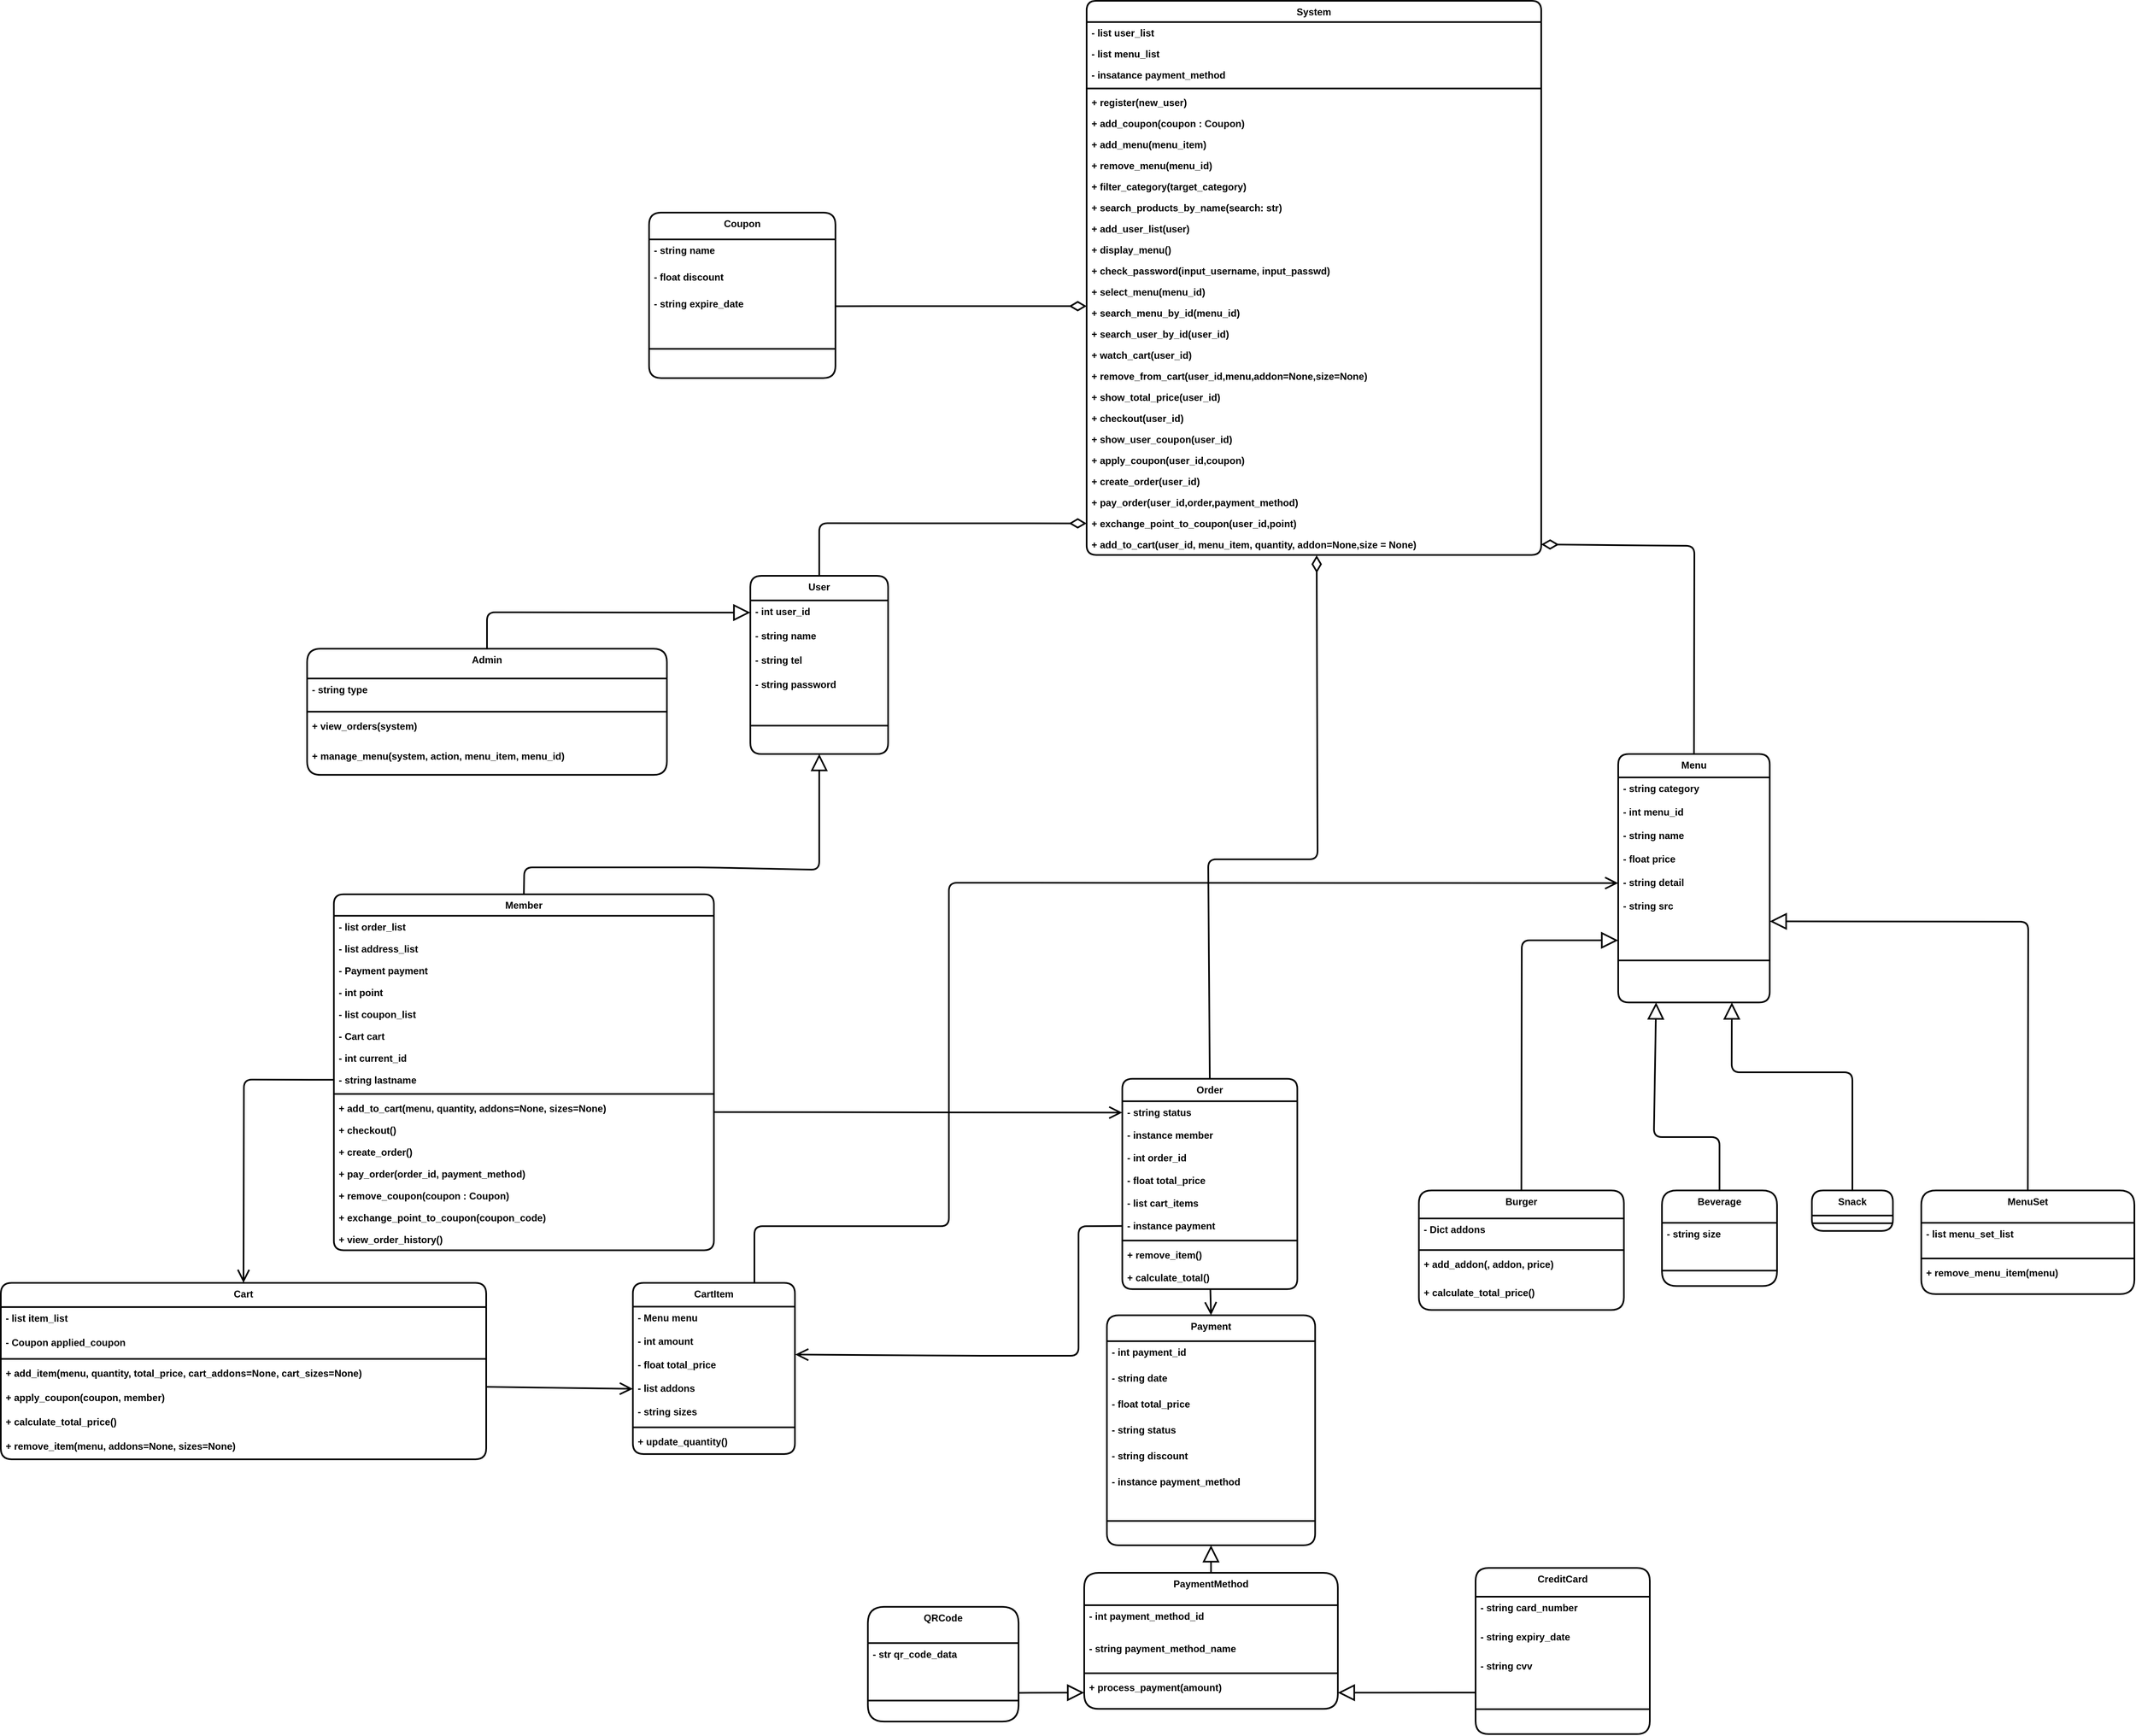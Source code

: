 <mxfile version="26.1.0">
  <diagram id="C5RBs43oDa-KdzZeNtuy" name="Page-1">
    <mxGraphModel dx="3500" dy="1857" grid="1" gridSize="10" guides="1" tooltips="1" connect="1" arrows="1" fold="1" page="1" pageScale="1" pageWidth="3300" pageHeight="2339" math="0" shadow="0" adaptiveColors="simple">
      <root>
        <mxCell id="WIyWlLk6GJQsqaUBKTNV-0" />
        <mxCell id="WIyWlLk6GJQsqaUBKTNV-1" parent="WIyWlLk6GJQsqaUBKTNV-0" />
        <mxCell id="Bbc_HPqRMFwFOX_S-oPe-0" value="User" style="swimlane;fontStyle=1;align=center;verticalAlign=top;childLayout=stackLayout;horizontal=1;startSize=30.4;horizontalStack=0;resizeParent=1;resizeParentMax=0;resizeLast=0;collapsible=0;marginBottom=0;rounded=1;strokeWidth=2;" vertex="1" parent="WIyWlLk6GJQsqaUBKTNV-1">
          <mxGeometry x="955" y="767" width="170" height="220" as="geometry" />
        </mxCell>
        <mxCell id="Bbc_HPqRMFwFOX_S-oPe-1" value="- int user_id" style="text;strokeColor=none;fillColor=none;align=left;verticalAlign=top;spacingLeft=4;spacingRight=4;overflow=hidden;rotatable=0;points=[[0,0.5],[1,0.5]];portConstraint=eastwest;rounded=1;strokeWidth=2;fontStyle=1" vertex="1" parent="Bbc_HPqRMFwFOX_S-oPe-0">
          <mxGeometry y="30.4" width="170" height="30" as="geometry" />
        </mxCell>
        <mxCell id="Bbc_HPqRMFwFOX_S-oPe-2" value="- string name" style="text;strokeColor=none;fillColor=none;align=left;verticalAlign=top;spacingLeft=4;spacingRight=4;overflow=hidden;rotatable=0;points=[[0,0.5],[1,0.5]];portConstraint=eastwest;rounded=1;strokeWidth=2;fontStyle=1" vertex="1" parent="Bbc_HPqRMFwFOX_S-oPe-0">
          <mxGeometry y="60.4" width="170" height="30" as="geometry" />
        </mxCell>
        <mxCell id="Bbc_HPqRMFwFOX_S-oPe-3" value="- string tel" style="text;strokeColor=none;fillColor=none;align=left;verticalAlign=top;spacingLeft=4;spacingRight=4;overflow=hidden;rotatable=0;points=[[0,0.5],[1,0.5]];portConstraint=eastwest;rounded=1;strokeWidth=2;fontStyle=1" vertex="1" parent="Bbc_HPqRMFwFOX_S-oPe-0">
          <mxGeometry y="90.4" width="170" height="30" as="geometry" />
        </mxCell>
        <mxCell id="Bbc_HPqRMFwFOX_S-oPe-4" value="- string password" style="text;strokeColor=none;fillColor=none;align=left;verticalAlign=top;spacingLeft=4;spacingRight=4;overflow=hidden;rotatable=0;points=[[0,0.5],[1,0.5]];portConstraint=eastwest;rounded=1;strokeWidth=2;fontStyle=1" vertex="1" parent="Bbc_HPqRMFwFOX_S-oPe-0">
          <mxGeometry y="120.4" width="170" height="29.6" as="geometry" />
        </mxCell>
        <mxCell id="Bbc_HPqRMFwFOX_S-oPe-5" style="line;strokeWidth=2;fillColor=none;align=left;verticalAlign=middle;spacingTop=-1;spacingLeft=3;spacingRight=3;rotatable=0;labelPosition=right;points=[];portConstraint=eastwest;strokeColor=inherit;rounded=1;fontStyle=1" vertex="1" parent="Bbc_HPqRMFwFOX_S-oPe-0">
          <mxGeometry y="150" width="170" height="70" as="geometry" />
        </mxCell>
        <mxCell id="Bbc_HPqRMFwFOX_S-oPe-11" value="Member" style="swimlane;fontStyle=1;align=center;verticalAlign=top;childLayout=stackLayout;horizontal=1;startSize=26.56;horizontalStack=0;resizeParent=1;resizeParentMax=0;resizeLast=0;collapsible=0;marginBottom=0;rounded=1;strokeWidth=2;" vertex="1" parent="WIyWlLk6GJQsqaUBKTNV-1">
          <mxGeometry x="441" y="1160.2" width="469" height="439.56" as="geometry" />
        </mxCell>
        <mxCell id="Bbc_HPqRMFwFOX_S-oPe-12" value="- list order_list" style="text;strokeColor=none;fillColor=none;align=left;verticalAlign=top;spacingLeft=4;spacingRight=4;overflow=hidden;rotatable=0;points=[[0,0.5],[1,0.5]];portConstraint=eastwest;rounded=1;strokeWidth=2;fontStyle=1" vertex="1" parent="Bbc_HPqRMFwFOX_S-oPe-11">
          <mxGeometry y="26.56" width="469" height="27" as="geometry" />
        </mxCell>
        <mxCell id="Bbc_HPqRMFwFOX_S-oPe-13" value="- list address_list" style="text;strokeColor=none;fillColor=none;align=left;verticalAlign=top;spacingLeft=4;spacingRight=4;overflow=hidden;rotatable=0;points=[[0,0.5],[1,0.5]];portConstraint=eastwest;rounded=1;strokeWidth=2;fontStyle=1" vertex="1" parent="Bbc_HPqRMFwFOX_S-oPe-11">
          <mxGeometry y="53.56" width="469" height="27" as="geometry" />
        </mxCell>
        <mxCell id="Bbc_HPqRMFwFOX_S-oPe-14" value="- Payment payment" style="text;strokeColor=none;fillColor=none;align=left;verticalAlign=top;spacingLeft=4;spacingRight=4;overflow=hidden;rotatable=0;points=[[0,0.5],[1,0.5]];portConstraint=eastwest;rounded=1;strokeWidth=2;fontStyle=1" vertex="1" parent="Bbc_HPqRMFwFOX_S-oPe-11">
          <mxGeometry y="80.56" width="469" height="27" as="geometry" />
        </mxCell>
        <mxCell id="Bbc_HPqRMFwFOX_S-oPe-15" value="- int point" style="text;strokeColor=none;fillColor=none;align=left;verticalAlign=top;spacingLeft=4;spacingRight=4;overflow=hidden;rotatable=0;points=[[0,0.5],[1,0.5]];portConstraint=eastwest;rounded=1;strokeWidth=2;fontStyle=1" vertex="1" parent="Bbc_HPqRMFwFOX_S-oPe-11">
          <mxGeometry y="107.56" width="469" height="27" as="geometry" />
        </mxCell>
        <mxCell id="Bbc_HPqRMFwFOX_S-oPe-16" value="- list coupon_list" style="text;strokeColor=none;fillColor=none;align=left;verticalAlign=top;spacingLeft=4;spacingRight=4;overflow=hidden;rotatable=0;points=[[0,0.5],[1,0.5]];portConstraint=eastwest;rounded=1;strokeWidth=2;fontStyle=1" vertex="1" parent="Bbc_HPqRMFwFOX_S-oPe-11">
          <mxGeometry y="134.56" width="469" height="27" as="geometry" />
        </mxCell>
        <mxCell id="Bbc_HPqRMFwFOX_S-oPe-17" value="- Cart cart" style="text;strokeColor=none;fillColor=none;align=left;verticalAlign=top;spacingLeft=4;spacingRight=4;overflow=hidden;rotatable=0;points=[[0,0.5],[1,0.5]];portConstraint=eastwest;rounded=1;strokeWidth=2;fontStyle=1" vertex="1" parent="Bbc_HPqRMFwFOX_S-oPe-11">
          <mxGeometry y="161.56" width="469" height="27" as="geometry" />
        </mxCell>
        <mxCell id="Bbc_HPqRMFwFOX_S-oPe-18" value="- int current_id" style="text;strokeColor=none;fillColor=none;align=left;verticalAlign=top;spacingLeft=4;spacingRight=4;overflow=hidden;rotatable=0;points=[[0,0.5],[1,0.5]];portConstraint=eastwest;rounded=1;strokeWidth=2;fontStyle=1" vertex="1" parent="Bbc_HPqRMFwFOX_S-oPe-11">
          <mxGeometry y="188.56" width="469" height="27" as="geometry" />
        </mxCell>
        <mxCell id="Bbc_HPqRMFwFOX_S-oPe-19" value="- string lastname" style="text;strokeColor=none;fillColor=none;align=left;verticalAlign=top;spacingLeft=4;spacingRight=4;overflow=hidden;rotatable=0;points=[[0,0.5],[1,0.5]];portConstraint=eastwest;rounded=1;strokeWidth=2;fontStyle=1" vertex="1" parent="Bbc_HPqRMFwFOX_S-oPe-11">
          <mxGeometry y="215.56" width="469" height="27" as="geometry" />
        </mxCell>
        <mxCell id="Bbc_HPqRMFwFOX_S-oPe-20" style="line;strokeWidth=2;fillColor=none;align=left;verticalAlign=middle;spacingTop=-1;spacingLeft=3;spacingRight=3;rotatable=0;labelPosition=right;points=[];portConstraint=eastwest;strokeColor=inherit;rounded=1;fontStyle=1" vertex="1" parent="Bbc_HPqRMFwFOX_S-oPe-11">
          <mxGeometry y="242.56" width="469" height="8" as="geometry" />
        </mxCell>
        <mxCell id="Bbc_HPqRMFwFOX_S-oPe-25" value="+ add_to_cart(menu, quantity, addons=None, sizes=None)" style="text;strokeColor=none;fillColor=none;align=left;verticalAlign=top;spacingLeft=4;spacingRight=4;overflow=hidden;rotatable=0;points=[[0,0.5],[1,0.5]];portConstraint=eastwest;rounded=1;strokeWidth=2;fontStyle=1" vertex="1" parent="Bbc_HPqRMFwFOX_S-oPe-11">
          <mxGeometry y="250.56" width="469" height="27" as="geometry" />
        </mxCell>
        <mxCell id="Bbc_HPqRMFwFOX_S-oPe-27" value="+ checkout()" style="text;strokeColor=none;fillColor=none;align=left;verticalAlign=top;spacingLeft=4;spacingRight=4;overflow=hidden;rotatable=0;points=[[0,0.5],[1,0.5]];portConstraint=eastwest;rounded=1;strokeWidth=2;fontStyle=1" vertex="1" parent="Bbc_HPqRMFwFOX_S-oPe-11">
          <mxGeometry y="277.56" width="469" height="27" as="geometry" />
        </mxCell>
        <mxCell id="Bbc_HPqRMFwFOX_S-oPe-28" value="+ create_order()" style="text;strokeColor=none;fillColor=none;align=left;verticalAlign=top;spacingLeft=4;spacingRight=4;overflow=hidden;rotatable=0;points=[[0,0.5],[1,0.5]];portConstraint=eastwest;rounded=1;strokeWidth=2;fontStyle=1" vertex="1" parent="Bbc_HPqRMFwFOX_S-oPe-11">
          <mxGeometry y="304.56" width="469" height="27" as="geometry" />
        </mxCell>
        <mxCell id="Bbc_HPqRMFwFOX_S-oPe-29" value="+ pay_order(order_id, payment_method)" style="text;strokeColor=none;fillColor=none;align=left;verticalAlign=top;spacingLeft=4;spacingRight=4;overflow=hidden;rotatable=0;points=[[0,0.5],[1,0.5]];portConstraint=eastwest;rounded=1;strokeWidth=2;fontStyle=1" vertex="1" parent="Bbc_HPqRMFwFOX_S-oPe-11">
          <mxGeometry y="331.56" width="469" height="27" as="geometry" />
        </mxCell>
        <mxCell id="Bbc_HPqRMFwFOX_S-oPe-32" value="+ remove_coupon(coupon : Coupon)" style="text;strokeColor=none;fillColor=none;align=left;verticalAlign=top;spacingLeft=4;spacingRight=4;overflow=hidden;rotatable=0;points=[[0,0.5],[1,0.5]];portConstraint=eastwest;rounded=1;strokeWidth=2;fontStyle=1" vertex="1" parent="Bbc_HPqRMFwFOX_S-oPe-11">
          <mxGeometry y="358.56" width="469" height="27" as="geometry" />
        </mxCell>
        <mxCell id="Bbc_HPqRMFwFOX_S-oPe-33" value="+ exchange_point_to_coupon(coupon_code)" style="text;strokeColor=none;fillColor=none;align=left;verticalAlign=top;spacingLeft=4;spacingRight=4;overflow=hidden;rotatable=0;points=[[0,0.5],[1,0.5]];portConstraint=eastwest;rounded=1;strokeWidth=2;fontStyle=1" vertex="1" parent="Bbc_HPqRMFwFOX_S-oPe-11">
          <mxGeometry y="385.56" width="469" height="27" as="geometry" />
        </mxCell>
        <mxCell id="Bbc_HPqRMFwFOX_S-oPe-36" value="+ view_order_history()" style="text;strokeColor=none;fillColor=none;align=left;verticalAlign=top;spacingLeft=4;spacingRight=4;overflow=hidden;rotatable=0;points=[[0,0.5],[1,0.5]];portConstraint=eastwest;rounded=1;strokeWidth=2;fontStyle=1" vertex="1" parent="Bbc_HPqRMFwFOX_S-oPe-11">
          <mxGeometry y="412.56" width="469" height="27" as="geometry" />
        </mxCell>
        <mxCell id="Bbc_HPqRMFwFOX_S-oPe-37" value="Admin" style="swimlane;fontStyle=1;align=center;verticalAlign=top;childLayout=stackLayout;horizontal=1;startSize=36.8;horizontalStack=0;resizeParent=1;resizeParentMax=0;resizeLast=0;collapsible=0;marginBottom=0;rounded=1;strokeWidth=2;" vertex="1" parent="WIyWlLk6GJQsqaUBKTNV-1">
          <mxGeometry x="408" y="857" width="444" height="155.8" as="geometry" />
        </mxCell>
        <mxCell id="Bbc_HPqRMFwFOX_S-oPe-38" value="- string type" style="text;strokeColor=none;fillColor=none;align=left;verticalAlign=top;spacingLeft=4;spacingRight=4;overflow=hidden;rotatable=0;points=[[0,0.5],[1,0.5]];portConstraint=eastwest;rounded=1;strokeWidth=2;fontStyle=1" vertex="1" parent="Bbc_HPqRMFwFOX_S-oPe-37">
          <mxGeometry y="36.8" width="444" height="37" as="geometry" />
        </mxCell>
        <mxCell id="Bbc_HPqRMFwFOX_S-oPe-39" style="line;strokeWidth=2;fillColor=none;align=left;verticalAlign=middle;spacingTop=-1;spacingLeft=3;spacingRight=3;rotatable=0;labelPosition=right;points=[];portConstraint=eastwest;strokeColor=inherit;rounded=1;fontStyle=1" vertex="1" parent="Bbc_HPqRMFwFOX_S-oPe-37">
          <mxGeometry y="73.8" width="444" height="8" as="geometry" />
        </mxCell>
        <mxCell id="Bbc_HPqRMFwFOX_S-oPe-41" value="+ view_orders(system)" style="text;strokeColor=none;fillColor=none;align=left;verticalAlign=top;spacingLeft=4;spacingRight=4;overflow=hidden;rotatable=0;points=[[0,0.5],[1,0.5]];portConstraint=eastwest;rounded=1;strokeWidth=2;fontStyle=1" vertex="1" parent="Bbc_HPqRMFwFOX_S-oPe-37">
          <mxGeometry y="81.8" width="444" height="37" as="geometry" />
        </mxCell>
        <mxCell id="Bbc_HPqRMFwFOX_S-oPe-42" value="+ manage_menu(system, action, menu_item, menu_id)" style="text;strokeColor=none;fillColor=none;align=left;verticalAlign=top;spacingLeft=4;spacingRight=4;overflow=hidden;rotatable=0;points=[[0,0.5],[1,0.5]];portConstraint=eastwest;rounded=1;strokeWidth=2;fontStyle=1" vertex="1" parent="Bbc_HPqRMFwFOX_S-oPe-37">
          <mxGeometry y="118.8" width="444" height="37" as="geometry" />
        </mxCell>
        <mxCell id="Bbc_HPqRMFwFOX_S-oPe-43" value="Menu" style="swimlane;fontStyle=1;align=center;verticalAlign=top;childLayout=stackLayout;horizontal=1;startSize=28.923;horizontalStack=0;resizeParent=1;resizeParentMax=0;resizeLast=0;collapsible=0;marginBottom=0;rounded=1;strokeWidth=2;" vertex="1" parent="WIyWlLk6GJQsqaUBKTNV-1">
          <mxGeometry x="2026" y="987" width="187" height="306.763" as="geometry" />
        </mxCell>
        <mxCell id="Bbc_HPqRMFwFOX_S-oPe-44" value="- string category" style="text;strokeColor=none;fillColor=none;align=left;verticalAlign=top;spacingLeft=4;spacingRight=4;overflow=hidden;rotatable=0;points=[[0,0.5],[1,0.5]];portConstraint=eastwest;rounded=1;strokeWidth=2;fontStyle=1" vertex="1" parent="Bbc_HPqRMFwFOX_S-oPe-43">
          <mxGeometry y="28.923" width="187" height="29" as="geometry" />
        </mxCell>
        <mxCell id="Bbc_HPqRMFwFOX_S-oPe-45" value="- int menu_id" style="text;strokeColor=none;fillColor=none;align=left;verticalAlign=top;spacingLeft=4;spacingRight=4;overflow=hidden;rotatable=0;points=[[0,0.5],[1,0.5]];portConstraint=eastwest;rounded=1;strokeWidth=2;fontStyle=1" vertex="1" parent="Bbc_HPqRMFwFOX_S-oPe-43">
          <mxGeometry y="57.923" width="187" height="29" as="geometry" />
        </mxCell>
        <mxCell id="Bbc_HPqRMFwFOX_S-oPe-46" value="- string name" style="text;strokeColor=none;fillColor=none;align=left;verticalAlign=top;spacingLeft=4;spacingRight=4;overflow=hidden;rotatable=0;points=[[0,0.5],[1,0.5]];portConstraint=eastwest;rounded=1;strokeWidth=2;fontStyle=1" vertex="1" parent="Bbc_HPqRMFwFOX_S-oPe-43">
          <mxGeometry y="86.923" width="187" height="29" as="geometry" />
        </mxCell>
        <mxCell id="Bbc_HPqRMFwFOX_S-oPe-47" value="- float price" style="text;strokeColor=none;fillColor=none;align=left;verticalAlign=top;spacingLeft=4;spacingRight=4;overflow=hidden;rotatable=0;points=[[0,0.5],[1,0.5]];portConstraint=eastwest;rounded=1;strokeWidth=2;fontStyle=1" vertex="1" parent="Bbc_HPqRMFwFOX_S-oPe-43">
          <mxGeometry y="115.923" width="187" height="29" as="geometry" />
        </mxCell>
        <mxCell id="Bbc_HPqRMFwFOX_S-oPe-48" value="- string detail" style="text;strokeColor=none;fillColor=none;align=left;verticalAlign=top;spacingLeft=4;spacingRight=4;overflow=hidden;rotatable=0;points=[[0,0.5],[1,0.5]];portConstraint=eastwest;rounded=1;strokeWidth=2;fontStyle=1" vertex="1" parent="Bbc_HPqRMFwFOX_S-oPe-43">
          <mxGeometry y="144.923" width="187" height="29" as="geometry" />
        </mxCell>
        <mxCell id="Bbc_HPqRMFwFOX_S-oPe-49" value="- string src" style="text;strokeColor=none;fillColor=none;align=left;verticalAlign=top;spacingLeft=4;spacingRight=4;overflow=hidden;rotatable=0;points=[[0,0.5],[1,0.5]];portConstraint=eastwest;rounded=1;strokeWidth=2;fontStyle=1" vertex="1" parent="Bbc_HPqRMFwFOX_S-oPe-43">
          <mxGeometry y="173.923" width="187" height="29" as="geometry" />
        </mxCell>
        <mxCell id="Bbc_HPqRMFwFOX_S-oPe-50" style="line;strokeWidth=2;fillColor=none;align=left;verticalAlign=middle;spacingTop=-1;spacingLeft=3;spacingRight=3;rotatable=0;labelPosition=right;points=[];portConstraint=eastwest;strokeColor=inherit;rounded=1;fontStyle=1" vertex="1" parent="Bbc_HPqRMFwFOX_S-oPe-43">
          <mxGeometry y="202.923" width="187" height="103.84" as="geometry" />
        </mxCell>
        <mxCell id="Bbc_HPqRMFwFOX_S-oPe-57" value="Burger" style="swimlane;fontStyle=1;align=center;verticalAlign=top;childLayout=stackLayout;horizontal=1;startSize=34.667;horizontalStack=0;resizeParent=1;resizeParentMax=0;resizeLast=0;collapsible=0;marginBottom=0;rounded=1;strokeWidth=2;" vertex="1" parent="WIyWlLk6GJQsqaUBKTNV-1">
          <mxGeometry x="1780" y="1525.85" width="253" height="147.667" as="geometry" />
        </mxCell>
        <mxCell id="Bbc_HPqRMFwFOX_S-oPe-58" value="- Dict addons" style="text;strokeColor=none;fillColor=none;align=left;verticalAlign=top;spacingLeft=4;spacingRight=4;overflow=hidden;rotatable=0;points=[[0,0.5],[1,0.5]];portConstraint=eastwest;rounded=1;strokeWidth=2;fontStyle=1" vertex="1" parent="Bbc_HPqRMFwFOX_S-oPe-57">
          <mxGeometry y="34.667" width="253" height="35" as="geometry" />
        </mxCell>
        <mxCell id="Bbc_HPqRMFwFOX_S-oPe-59" style="line;strokeWidth=2;fillColor=none;align=left;verticalAlign=middle;spacingTop=-1;spacingLeft=3;spacingRight=3;rotatable=0;labelPosition=right;points=[];portConstraint=eastwest;strokeColor=inherit;rounded=1;fontStyle=1" vertex="1" parent="Bbc_HPqRMFwFOX_S-oPe-57">
          <mxGeometry y="69.667" width="253" height="8" as="geometry" />
        </mxCell>
        <mxCell id="Bbc_HPqRMFwFOX_S-oPe-60" value="+ add_addon(, addon, price)" style="text;strokeColor=none;fillColor=none;align=left;verticalAlign=top;spacingLeft=4;spacingRight=4;overflow=hidden;rotatable=0;points=[[0,0.5],[1,0.5]];portConstraint=eastwest;rounded=1;strokeWidth=2;fontStyle=1" vertex="1" parent="Bbc_HPqRMFwFOX_S-oPe-57">
          <mxGeometry y="77.667" width="253" height="35" as="geometry" />
        </mxCell>
        <mxCell id="Bbc_HPqRMFwFOX_S-oPe-62" value="+ calculate_total_price()" style="text;strokeColor=none;fillColor=none;align=left;verticalAlign=top;spacingLeft=4;spacingRight=4;overflow=hidden;rotatable=0;points=[[0,0.5],[1,0.5]];portConstraint=eastwest;rounded=1;strokeWidth=2;fontStyle=1" vertex="1" parent="Bbc_HPqRMFwFOX_S-oPe-57">
          <mxGeometry y="112.667" width="253" height="35" as="geometry" />
        </mxCell>
        <mxCell id="Bbc_HPqRMFwFOX_S-oPe-64" value="Beverage" style="swimlane;fontStyle=1;align=center;verticalAlign=top;childLayout=stackLayout;horizontal=1;startSize=40;horizontalStack=0;resizeParent=1;resizeParentMax=0;resizeLast=0;collapsible=0;marginBottom=0;rounded=1;strokeWidth=2;" vertex="1" parent="WIyWlLk6GJQsqaUBKTNV-1">
          <mxGeometry x="2080" y="1525.85" width="142" height="118" as="geometry" />
        </mxCell>
        <mxCell id="Bbc_HPqRMFwFOX_S-oPe-65" value="- string size" style="text;strokeColor=none;fillColor=none;align=left;verticalAlign=top;spacingLeft=4;spacingRight=4;overflow=hidden;rotatable=0;points=[[0,0.5],[1,0.5]];portConstraint=eastwest;rounded=1;strokeWidth=2;fontStyle=1" vertex="1" parent="Bbc_HPqRMFwFOX_S-oPe-64">
          <mxGeometry y="40" width="142" height="40" as="geometry" />
        </mxCell>
        <mxCell id="Bbc_HPqRMFwFOX_S-oPe-66" style="line;strokeWidth=2;fillColor=none;align=left;verticalAlign=middle;spacingTop=-1;spacingLeft=3;spacingRight=3;rotatable=0;labelPosition=right;points=[];portConstraint=eastwest;strokeColor=inherit;rounded=1;fontStyle=1" vertex="1" parent="Bbc_HPqRMFwFOX_S-oPe-64">
          <mxGeometry y="80" width="142" height="38" as="geometry" />
        </mxCell>
        <mxCell id="Bbc_HPqRMFwFOX_S-oPe-69" value="Snack" style="swimlane;fontStyle=1;align=center;verticalAlign=top;childLayout=stackLayout;horizontal=1;startSize=31;horizontalStack=0;resizeParent=1;resizeParentMax=0;resizeLast=0;collapsible=0;marginBottom=0;rounded=1;strokeWidth=2;" vertex="1" parent="WIyWlLk6GJQsqaUBKTNV-1">
          <mxGeometry x="2265" y="1525.85" width="100" height="50" as="geometry" />
        </mxCell>
        <mxCell id="Bbc_HPqRMFwFOX_S-oPe-70" style="line;strokeWidth=2;fillColor=none;align=left;verticalAlign=middle;spacingTop=-1;spacingLeft=3;spacingRight=3;rotatable=0;labelPosition=right;points=[];portConstraint=eastwest;strokeColor=inherit;rounded=1;fontStyle=1" vertex="1" parent="Bbc_HPqRMFwFOX_S-oPe-69">
          <mxGeometry y="31" width="100" height="19" as="geometry" />
        </mxCell>
        <mxCell id="Bbc_HPqRMFwFOX_S-oPe-71" value="MenuSet" style="swimlane;fontStyle=1;align=center;verticalAlign=top;childLayout=stackLayout;horizontal=1;startSize=40;horizontalStack=0;resizeParent=1;resizeParentMax=0;resizeLast=0;collapsible=0;marginBottom=0;rounded=1;strokeWidth=2;" vertex="1" parent="WIyWlLk6GJQsqaUBKTNV-1">
          <mxGeometry x="2400" y="1525.85" width="263" height="128" as="geometry" />
        </mxCell>
        <mxCell id="Bbc_HPqRMFwFOX_S-oPe-72" value="- list menu_set_list" style="text;strokeColor=none;fillColor=none;align=left;verticalAlign=top;spacingLeft=4;spacingRight=4;overflow=hidden;rotatable=0;points=[[0,0.5],[1,0.5]];portConstraint=eastwest;rounded=1;strokeWidth=2;fontStyle=1" vertex="1" parent="Bbc_HPqRMFwFOX_S-oPe-71">
          <mxGeometry y="40" width="263" height="40" as="geometry" />
        </mxCell>
        <mxCell id="Bbc_HPqRMFwFOX_S-oPe-73" style="line;strokeWidth=2;fillColor=none;align=left;verticalAlign=middle;spacingTop=-1;spacingLeft=3;spacingRight=3;rotatable=0;labelPosition=right;points=[];portConstraint=eastwest;strokeColor=inherit;rounded=1;fontStyle=1" vertex="1" parent="Bbc_HPqRMFwFOX_S-oPe-71">
          <mxGeometry y="80" width="263" height="8" as="geometry" />
        </mxCell>
        <mxCell id="Bbc_HPqRMFwFOX_S-oPe-75" value="+ remove_menu_item(menu)" style="text;strokeColor=none;fillColor=none;align=left;verticalAlign=top;spacingLeft=4;spacingRight=4;overflow=hidden;rotatable=0;points=[[0,0.5],[1,0.5]];portConstraint=eastwest;rounded=1;strokeWidth=2;fontStyle=1" vertex="1" parent="Bbc_HPqRMFwFOX_S-oPe-71">
          <mxGeometry y="88" width="263" height="40" as="geometry" />
        </mxCell>
        <mxCell id="Bbc_HPqRMFwFOX_S-oPe-76" value="Order" style="swimlane;fontStyle=1;align=center;verticalAlign=top;childLayout=stackLayout;horizontal=1;startSize=27.765;horizontalStack=0;resizeParent=1;resizeParentMax=0;resizeLast=0;collapsible=0;marginBottom=0;rounded=1;strokeWidth=2;" vertex="1" parent="WIyWlLk6GJQsqaUBKTNV-1">
          <mxGeometry x="1414" y="1388" width="216" height="259.765" as="geometry" />
        </mxCell>
        <mxCell id="Bbc_HPqRMFwFOX_S-oPe-78" value="- string status" style="text;strokeColor=none;fillColor=none;align=left;verticalAlign=top;spacingLeft=4;spacingRight=4;overflow=hidden;rotatable=0;points=[[0,0.5],[1,0.5]];portConstraint=eastwest;rounded=1;strokeWidth=2;fontStyle=1" vertex="1" parent="Bbc_HPqRMFwFOX_S-oPe-76">
          <mxGeometry y="27.765" width="216" height="28" as="geometry" />
        </mxCell>
        <mxCell id="Bbc_HPqRMFwFOX_S-oPe-79" value="- instance member" style="text;strokeColor=none;fillColor=none;align=left;verticalAlign=top;spacingLeft=4;spacingRight=4;overflow=hidden;rotatable=0;points=[[0,0.5],[1,0.5]];portConstraint=eastwest;rounded=1;strokeWidth=2;fontStyle=1" vertex="1" parent="Bbc_HPqRMFwFOX_S-oPe-76">
          <mxGeometry y="55.765" width="216" height="28" as="geometry" />
        </mxCell>
        <mxCell id="Bbc_HPqRMFwFOX_S-oPe-77" value="- int order_id" style="text;strokeColor=none;fillColor=none;align=left;verticalAlign=top;spacingLeft=4;spacingRight=4;overflow=hidden;rotatable=0;points=[[0,0.5],[1,0.5]];portConstraint=eastwest;rounded=1;strokeWidth=2;fontStyle=1" vertex="1" parent="Bbc_HPqRMFwFOX_S-oPe-76">
          <mxGeometry y="83.765" width="216" height="28" as="geometry" />
        </mxCell>
        <mxCell id="Bbc_HPqRMFwFOX_S-oPe-80" value="- float total_price" style="text;strokeColor=none;fillColor=none;align=left;verticalAlign=top;spacingLeft=4;spacingRight=4;overflow=hidden;rotatable=0;points=[[0,0.5],[1,0.5]];portConstraint=eastwest;rounded=1;strokeWidth=2;fontStyle=1" vertex="1" parent="Bbc_HPqRMFwFOX_S-oPe-76">
          <mxGeometry y="111.765" width="216" height="28" as="geometry" />
        </mxCell>
        <mxCell id="Bbc_HPqRMFwFOX_S-oPe-81" value="- list cart_items" style="text;strokeColor=none;fillColor=none;align=left;verticalAlign=top;spacingLeft=4;spacingRight=4;overflow=hidden;rotatable=0;points=[[0,0.5],[1,0.5]];portConstraint=eastwest;rounded=1;strokeWidth=2;fontStyle=1" vertex="1" parent="Bbc_HPqRMFwFOX_S-oPe-76">
          <mxGeometry y="139.765" width="216" height="28" as="geometry" />
        </mxCell>
        <mxCell id="Bbc_HPqRMFwFOX_S-oPe-82" value="- instance payment" style="text;strokeColor=none;fillColor=none;align=left;verticalAlign=top;spacingLeft=4;spacingRight=4;overflow=hidden;rotatable=0;points=[[0,0.5],[1,0.5]];portConstraint=eastwest;rounded=1;strokeWidth=2;fontStyle=1" vertex="1" parent="Bbc_HPqRMFwFOX_S-oPe-76">
          <mxGeometry y="167.765" width="216" height="28" as="geometry" />
        </mxCell>
        <mxCell id="Bbc_HPqRMFwFOX_S-oPe-83" style="line;strokeWidth=2;fillColor=none;align=left;verticalAlign=middle;spacingTop=-1;spacingLeft=3;spacingRight=3;rotatable=0;labelPosition=right;points=[];portConstraint=eastwest;strokeColor=inherit;rounded=1;fontStyle=1" vertex="1" parent="Bbc_HPqRMFwFOX_S-oPe-76">
          <mxGeometry y="195.765" width="216" height="8" as="geometry" />
        </mxCell>
        <mxCell id="Bbc_HPqRMFwFOX_S-oPe-92" value="+ remove_item()" style="text;strokeColor=none;fillColor=none;align=left;verticalAlign=top;spacingLeft=4;spacingRight=4;overflow=hidden;rotatable=0;points=[[0,0.5],[1,0.5]];portConstraint=eastwest;rounded=1;strokeWidth=2;fontStyle=1" vertex="1" parent="Bbc_HPqRMFwFOX_S-oPe-76">
          <mxGeometry y="203.765" width="216" height="28" as="geometry" />
        </mxCell>
        <mxCell id="Bbc_HPqRMFwFOX_S-oPe-93" value="+ calculate_total()" style="text;strokeColor=none;fillColor=none;align=left;verticalAlign=top;spacingLeft=4;spacingRight=4;overflow=hidden;rotatable=0;points=[[0,0.5],[1,0.5]];portConstraint=eastwest;rounded=1;strokeWidth=2;fontStyle=1" vertex="1" parent="Bbc_HPqRMFwFOX_S-oPe-76">
          <mxGeometry y="231.765" width="216" height="28" as="geometry" />
        </mxCell>
        <mxCell id="Bbc_HPqRMFwFOX_S-oPe-94" value="Cart" style="swimlane;fontStyle=1;align=center;verticalAlign=top;childLayout=stackLayout;horizontal=1;startSize=29.818;horizontalStack=0;resizeParent=1;resizeParentMax=0;resizeLast=0;collapsible=0;marginBottom=0;rounded=1;strokeWidth=2;" vertex="1" parent="WIyWlLk6GJQsqaUBKTNV-1">
          <mxGeometry x="30" y="1640" width="599" height="217.818" as="geometry" />
        </mxCell>
        <mxCell id="Bbc_HPqRMFwFOX_S-oPe-95" value="- list item_list" style="text;strokeColor=none;fillColor=none;align=left;verticalAlign=top;spacingLeft=4;spacingRight=4;overflow=hidden;rotatable=0;points=[[0,0.5],[1,0.5]];portConstraint=eastwest;rounded=1;strokeWidth=2;fontStyle=1" vertex="1" parent="Bbc_HPqRMFwFOX_S-oPe-94">
          <mxGeometry y="29.818" width="599" height="30" as="geometry" />
        </mxCell>
        <mxCell id="Bbc_HPqRMFwFOX_S-oPe-96" value="- Coupon applied_coupon" style="text;strokeColor=none;fillColor=none;align=left;verticalAlign=top;spacingLeft=4;spacingRight=4;overflow=hidden;rotatable=0;points=[[0,0.5],[1,0.5]];portConstraint=eastwest;rounded=1;strokeWidth=2;fontStyle=1" vertex="1" parent="Bbc_HPqRMFwFOX_S-oPe-94">
          <mxGeometry y="59.818" width="599" height="30" as="geometry" />
        </mxCell>
        <mxCell id="Bbc_HPqRMFwFOX_S-oPe-97" style="line;strokeWidth=2;fillColor=none;align=left;verticalAlign=middle;spacingTop=-1;spacingLeft=3;spacingRight=3;rotatable=0;labelPosition=right;points=[];portConstraint=eastwest;strokeColor=inherit;rounded=1;fontStyle=1" vertex="1" parent="Bbc_HPqRMFwFOX_S-oPe-94">
          <mxGeometry y="89.818" width="599" height="8" as="geometry" />
        </mxCell>
        <mxCell id="Bbc_HPqRMFwFOX_S-oPe-98" value="+ add_item(menu, quantity, total_price, cart_addons=None, cart_sizes=None)" style="text;strokeColor=none;fillColor=none;align=left;verticalAlign=top;spacingLeft=4;spacingRight=4;overflow=hidden;rotatable=0;points=[[0,0.5],[1,0.5]];portConstraint=eastwest;rounded=1;strokeWidth=2;fontStyle=1" vertex="1" parent="Bbc_HPqRMFwFOX_S-oPe-94">
          <mxGeometry y="97.818" width="599" height="30" as="geometry" />
        </mxCell>
        <mxCell id="Bbc_HPqRMFwFOX_S-oPe-99" value="+ apply_coupon(coupon, member)" style="text;strokeColor=none;fillColor=none;align=left;verticalAlign=top;spacingLeft=4;spacingRight=4;overflow=hidden;rotatable=0;points=[[0,0.5],[1,0.5]];portConstraint=eastwest;rounded=1;strokeWidth=2;fontStyle=1" vertex="1" parent="Bbc_HPqRMFwFOX_S-oPe-94">
          <mxGeometry y="127.818" width="599" height="30" as="geometry" />
        </mxCell>
        <mxCell id="Bbc_HPqRMFwFOX_S-oPe-101" value="+ calculate_total_price()" style="text;strokeColor=none;fillColor=none;align=left;verticalAlign=top;spacingLeft=4;spacingRight=4;overflow=hidden;rotatable=0;points=[[0,0.5],[1,0.5]];portConstraint=eastwest;rounded=1;strokeWidth=2;fontStyle=1" vertex="1" parent="Bbc_HPqRMFwFOX_S-oPe-94">
          <mxGeometry y="157.818" width="599" height="30" as="geometry" />
        </mxCell>
        <mxCell id="Bbc_HPqRMFwFOX_S-oPe-103" value="+ remove_item(menu, addons=None, sizes=None)" style="text;strokeColor=none;fillColor=none;align=left;verticalAlign=top;spacingLeft=4;spacingRight=4;overflow=hidden;rotatable=0;points=[[0,0.5],[1,0.5]];portConstraint=eastwest;rounded=1;strokeWidth=2;fontStyle=1" vertex="1" parent="Bbc_HPqRMFwFOX_S-oPe-94">
          <mxGeometry y="187.818" width="599" height="30" as="geometry" />
        </mxCell>
        <mxCell id="Bbc_HPqRMFwFOX_S-oPe-106" value="CartItem" style="swimlane;fontStyle=1;align=center;verticalAlign=top;childLayout=stackLayout;horizontal=1;startSize=29.333;horizontalStack=0;resizeParent=1;resizeParentMax=0;resizeLast=0;collapsible=0;marginBottom=0;rounded=1;strokeWidth=2;" vertex="1" parent="WIyWlLk6GJQsqaUBKTNV-1">
          <mxGeometry x="810" y="1640" width="200" height="211.333" as="geometry" />
        </mxCell>
        <mxCell id="Bbc_HPqRMFwFOX_S-oPe-107" value="- Menu menu" style="text;strokeColor=none;fillColor=none;align=left;verticalAlign=top;spacingLeft=4;spacingRight=4;overflow=hidden;rotatable=0;points=[[0,0.5],[1,0.5]];portConstraint=eastwest;rounded=1;strokeWidth=2;fontStyle=1" vertex="1" parent="Bbc_HPqRMFwFOX_S-oPe-106">
          <mxGeometry y="29.333" width="200" height="29" as="geometry" />
        </mxCell>
        <mxCell id="Bbc_HPqRMFwFOX_S-oPe-108" value="- int amount" style="text;strokeColor=none;fillColor=none;align=left;verticalAlign=top;spacingLeft=4;spacingRight=4;overflow=hidden;rotatable=0;points=[[0,0.5],[1,0.5]];portConstraint=eastwest;rounded=1;strokeWidth=2;fontStyle=1" vertex="1" parent="Bbc_HPqRMFwFOX_S-oPe-106">
          <mxGeometry y="58.333" width="200" height="29" as="geometry" />
        </mxCell>
        <mxCell id="Bbc_HPqRMFwFOX_S-oPe-109" value="- float total_price" style="text;strokeColor=none;fillColor=none;align=left;verticalAlign=top;spacingLeft=4;spacingRight=4;overflow=hidden;rotatable=0;points=[[0,0.5],[1,0.5]];portConstraint=eastwest;rounded=1;strokeWidth=2;fontStyle=1" vertex="1" parent="Bbc_HPqRMFwFOX_S-oPe-106">
          <mxGeometry y="87.333" width="200" height="29" as="geometry" />
        </mxCell>
        <mxCell id="Bbc_HPqRMFwFOX_S-oPe-110" value="- list addons" style="text;strokeColor=none;fillColor=none;align=left;verticalAlign=top;spacingLeft=4;spacingRight=4;overflow=hidden;rotatable=0;points=[[0,0.5],[1,0.5]];portConstraint=eastwest;rounded=1;strokeWidth=2;fontStyle=1" vertex="1" parent="Bbc_HPqRMFwFOX_S-oPe-106">
          <mxGeometry y="116.333" width="200" height="29" as="geometry" />
        </mxCell>
        <mxCell id="Bbc_HPqRMFwFOX_S-oPe-111" value="- string sizes" style="text;strokeColor=none;fillColor=none;align=left;verticalAlign=top;spacingLeft=4;spacingRight=4;overflow=hidden;rotatable=0;points=[[0,0.5],[1,0.5]];portConstraint=eastwest;rounded=1;strokeWidth=2;fontStyle=1" vertex="1" parent="Bbc_HPqRMFwFOX_S-oPe-106">
          <mxGeometry y="145.333" width="200" height="29" as="geometry" />
        </mxCell>
        <mxCell id="Bbc_HPqRMFwFOX_S-oPe-112" style="line;strokeWidth=2;fillColor=none;align=left;verticalAlign=middle;spacingTop=-1;spacingLeft=3;spacingRight=3;rotatable=0;labelPosition=right;points=[];portConstraint=eastwest;strokeColor=inherit;rounded=1;fontStyle=1" vertex="1" parent="Bbc_HPqRMFwFOX_S-oPe-106">
          <mxGeometry y="174.333" width="200" height="8" as="geometry" />
        </mxCell>
        <mxCell id="Bbc_HPqRMFwFOX_S-oPe-117" value="+ update_quantity()" style="text;strokeColor=none;fillColor=none;align=left;verticalAlign=top;spacingLeft=4;spacingRight=4;overflow=hidden;rotatable=0;points=[[0,0.5],[1,0.5]];portConstraint=eastwest;rounded=1;strokeWidth=2;fontStyle=1" vertex="1" parent="Bbc_HPqRMFwFOX_S-oPe-106">
          <mxGeometry y="182.333" width="200" height="29" as="geometry" />
        </mxCell>
        <mxCell id="Bbc_HPqRMFwFOX_S-oPe-119" value="Payment" style="swimlane;fontStyle=1;align=center;verticalAlign=top;childLayout=stackLayout;horizontal=1;startSize=32;horizontalStack=0;resizeParent=1;resizeParentMax=0;resizeLast=0;collapsible=0;marginBottom=0;rounded=1;strokeWidth=2;" vertex="1" parent="WIyWlLk6GJQsqaUBKTNV-1">
          <mxGeometry x="1395" y="1680" width="257" height="284" as="geometry" />
        </mxCell>
        <mxCell id="Bbc_HPqRMFwFOX_S-oPe-120" value="- int payment_id" style="text;strokeColor=none;fillColor=none;align=left;verticalAlign=top;spacingLeft=4;spacingRight=4;overflow=hidden;rotatable=0;points=[[0,0.5],[1,0.5]];portConstraint=eastwest;rounded=1;strokeWidth=2;fontStyle=1" vertex="1" parent="Bbc_HPqRMFwFOX_S-oPe-119">
          <mxGeometry y="32" width="257" height="32" as="geometry" />
        </mxCell>
        <mxCell id="Bbc_HPqRMFwFOX_S-oPe-121" value="- string date" style="text;strokeColor=none;fillColor=none;align=left;verticalAlign=top;spacingLeft=4;spacingRight=4;overflow=hidden;rotatable=0;points=[[0,0.5],[1,0.5]];portConstraint=eastwest;rounded=1;strokeWidth=2;fontStyle=1" vertex="1" parent="Bbc_HPqRMFwFOX_S-oPe-119">
          <mxGeometry y="64" width="257" height="32" as="geometry" />
        </mxCell>
        <mxCell id="Bbc_HPqRMFwFOX_S-oPe-122" value="- float total_price" style="text;strokeColor=none;fillColor=none;align=left;verticalAlign=top;spacingLeft=4;spacingRight=4;overflow=hidden;rotatable=0;points=[[0,0.5],[1,0.5]];portConstraint=eastwest;rounded=1;strokeWidth=2;fontStyle=1" vertex="1" parent="Bbc_HPqRMFwFOX_S-oPe-119">
          <mxGeometry y="96" width="257" height="32" as="geometry" />
        </mxCell>
        <mxCell id="Bbc_HPqRMFwFOX_S-oPe-123" value="- string status" style="text;strokeColor=none;fillColor=none;align=left;verticalAlign=top;spacingLeft=4;spacingRight=4;overflow=hidden;rotatable=0;points=[[0,0.5],[1,0.5]];portConstraint=eastwest;rounded=1;strokeWidth=2;fontStyle=1" vertex="1" parent="Bbc_HPqRMFwFOX_S-oPe-119">
          <mxGeometry y="128" width="257" height="32" as="geometry" />
        </mxCell>
        <mxCell id="Bbc_HPqRMFwFOX_S-oPe-124" value="- string discount" style="text;strokeColor=none;fillColor=none;align=left;verticalAlign=top;spacingLeft=4;spacingRight=4;overflow=hidden;rotatable=0;points=[[0,0.5],[1,0.5]];portConstraint=eastwest;rounded=1;strokeWidth=2;fontStyle=1" vertex="1" parent="Bbc_HPqRMFwFOX_S-oPe-119">
          <mxGeometry y="160" width="257" height="32" as="geometry" />
        </mxCell>
        <mxCell id="Bbc_HPqRMFwFOX_S-oPe-125" value="- instance payment_method" style="text;strokeColor=none;fillColor=none;align=left;verticalAlign=top;spacingLeft=4;spacingRight=4;overflow=hidden;rotatable=0;points=[[0,0.5],[1,0.5]];portConstraint=eastwest;rounded=1;strokeWidth=2;fontStyle=1" vertex="1" parent="Bbc_HPqRMFwFOX_S-oPe-119">
          <mxGeometry y="192" width="257" height="32" as="geometry" />
        </mxCell>
        <mxCell id="Bbc_HPqRMFwFOX_S-oPe-126" style="line;strokeWidth=2;fillColor=none;align=left;verticalAlign=middle;spacingTop=-1;spacingLeft=3;spacingRight=3;rotatable=0;labelPosition=right;points=[];portConstraint=eastwest;strokeColor=inherit;rounded=1;fontStyle=1" vertex="1" parent="Bbc_HPqRMFwFOX_S-oPe-119">
          <mxGeometry y="224" width="257" height="60" as="geometry" />
        </mxCell>
        <mxCell id="Bbc_HPqRMFwFOX_S-oPe-128" value="PaymentMethod" style="swimlane;fontStyle=1;align=center;verticalAlign=top;childLayout=stackLayout;horizontal=1;startSize=40;horizontalStack=0;resizeParent=1;resizeParentMax=0;resizeLast=0;collapsible=0;marginBottom=0;rounded=1;strokeWidth=2;" vertex="1" parent="WIyWlLk6GJQsqaUBKTNV-1">
          <mxGeometry x="1367" y="1998" width="313" height="168" as="geometry" />
        </mxCell>
        <mxCell id="Bbc_HPqRMFwFOX_S-oPe-129" value="- int payment_method_id" style="text;strokeColor=none;fillColor=none;align=left;verticalAlign=top;spacingLeft=4;spacingRight=4;overflow=hidden;rotatable=0;points=[[0,0.5],[1,0.5]];portConstraint=eastwest;rounded=1;strokeWidth=2;fontStyle=1" vertex="1" parent="Bbc_HPqRMFwFOX_S-oPe-128">
          <mxGeometry y="40" width="313" height="40" as="geometry" />
        </mxCell>
        <mxCell id="Bbc_HPqRMFwFOX_S-oPe-130" value="- string payment_method_name" style="text;strokeColor=none;fillColor=none;align=left;verticalAlign=top;spacingLeft=4;spacingRight=4;overflow=hidden;rotatable=0;points=[[0,0.5],[1,0.5]];portConstraint=eastwest;rounded=1;strokeWidth=2;fontStyle=1" vertex="1" parent="Bbc_HPqRMFwFOX_S-oPe-128">
          <mxGeometry y="80" width="313" height="40" as="geometry" />
        </mxCell>
        <mxCell id="Bbc_HPqRMFwFOX_S-oPe-131" style="line;strokeWidth=2;fillColor=none;align=left;verticalAlign=middle;spacingTop=-1;spacingLeft=3;spacingRight=3;rotatable=0;labelPosition=right;points=[];portConstraint=eastwest;strokeColor=inherit;rounded=1;fontStyle=1" vertex="1" parent="Bbc_HPqRMFwFOX_S-oPe-128">
          <mxGeometry y="120" width="313" height="8" as="geometry" />
        </mxCell>
        <mxCell id="Bbc_HPqRMFwFOX_S-oPe-132" value="+ process_payment(amount)" style="text;strokeColor=none;fillColor=none;align=left;verticalAlign=top;spacingLeft=4;spacingRight=4;overflow=hidden;rotatable=0;points=[[0,0.5],[1,0.5]];portConstraint=eastwest;rounded=1;strokeWidth=2;fontStyle=1" vertex="1" parent="Bbc_HPqRMFwFOX_S-oPe-128">
          <mxGeometry y="128" width="313" height="40" as="geometry" />
        </mxCell>
        <mxCell id="Bbc_HPqRMFwFOX_S-oPe-133" value="QRCode" style="swimlane;fontStyle=1;align=center;verticalAlign=top;childLayout=stackLayout;horizontal=1;startSize=44.8;horizontalStack=0;resizeParent=1;resizeParentMax=0;resizeLast=0;collapsible=0;marginBottom=0;rounded=1;strokeWidth=2;" vertex="1" parent="WIyWlLk6GJQsqaUBKTNV-1">
          <mxGeometry x="1100" y="2040" width="186" height="141.6" as="geometry" />
        </mxCell>
        <mxCell id="Bbc_HPqRMFwFOX_S-oPe-134" value="- str qr_code_data" style="text;strokeColor=none;fillColor=none;align=left;verticalAlign=top;spacingLeft=4;spacingRight=4;overflow=hidden;rotatable=0;points=[[0,0.5],[1,0.5]];portConstraint=eastwest;rounded=1;strokeWidth=2;fontStyle=1" vertex="1" parent="Bbc_HPqRMFwFOX_S-oPe-133">
          <mxGeometry y="44.8" width="186" height="45" as="geometry" />
        </mxCell>
        <mxCell id="Bbc_HPqRMFwFOX_S-oPe-135" style="line;strokeWidth=2;fillColor=none;align=left;verticalAlign=middle;spacingTop=-1;spacingLeft=3;spacingRight=3;rotatable=0;labelPosition=right;points=[];portConstraint=eastwest;strokeColor=inherit;rounded=1;fontStyle=1" vertex="1" parent="Bbc_HPqRMFwFOX_S-oPe-133">
          <mxGeometry y="89.8" width="186" height="51.8" as="geometry" />
        </mxCell>
        <mxCell id="Bbc_HPqRMFwFOX_S-oPe-136" value="CreditCard" style="swimlane;fontStyle=1;align=center;verticalAlign=top;childLayout=stackLayout;horizontal=1;startSize=35.556;horizontalStack=0;resizeParent=1;resizeParentMax=0;resizeLast=0;collapsible=0;marginBottom=0;rounded=1;strokeWidth=2;" vertex="1" parent="WIyWlLk6GJQsqaUBKTNV-1">
          <mxGeometry x="1850" y="1992" width="215" height="205.116" as="geometry" />
        </mxCell>
        <mxCell id="Bbc_HPqRMFwFOX_S-oPe-137" value="- string card_number" style="text;strokeColor=none;fillColor=none;align=left;verticalAlign=top;spacingLeft=4;spacingRight=4;overflow=hidden;rotatable=0;points=[[0,0.5],[1,0.5]];portConstraint=eastwest;rounded=1;strokeWidth=2;fontStyle=1" vertex="1" parent="Bbc_HPqRMFwFOX_S-oPe-136">
          <mxGeometry y="35.556" width="215" height="36" as="geometry" />
        </mxCell>
        <mxCell id="Bbc_HPqRMFwFOX_S-oPe-138" value="- string expiry_date" style="text;strokeColor=none;fillColor=none;align=left;verticalAlign=top;spacingLeft=4;spacingRight=4;overflow=hidden;rotatable=0;points=[[0,0.5],[1,0.5]];portConstraint=eastwest;rounded=1;strokeWidth=2;fontStyle=1" vertex="1" parent="Bbc_HPqRMFwFOX_S-oPe-136">
          <mxGeometry y="71.556" width="215" height="36" as="geometry" />
        </mxCell>
        <mxCell id="Bbc_HPqRMFwFOX_S-oPe-139" value="- string cvv" style="text;strokeColor=none;fillColor=none;align=left;verticalAlign=top;spacingLeft=4;spacingRight=4;overflow=hidden;rotatable=0;points=[[0,0.5],[1,0.5]];portConstraint=eastwest;rounded=1;strokeWidth=2;fontStyle=1" vertex="1" parent="Bbc_HPqRMFwFOX_S-oPe-136">
          <mxGeometry y="107.556" width="215" height="36" as="geometry" />
        </mxCell>
        <mxCell id="Bbc_HPqRMFwFOX_S-oPe-140" style="line;strokeWidth=2;fillColor=none;align=left;verticalAlign=middle;spacingTop=-1;spacingLeft=3;spacingRight=3;rotatable=0;labelPosition=right;points=[];portConstraint=eastwest;strokeColor=inherit;rounded=1;fontStyle=1" vertex="1" parent="Bbc_HPqRMFwFOX_S-oPe-136">
          <mxGeometry y="143.556" width="215" height="61.56" as="geometry" />
        </mxCell>
        <mxCell id="Bbc_HPqRMFwFOX_S-oPe-141" value="Coupon" style="swimlane;fontStyle=1;align=center;verticalAlign=top;childLayout=stackLayout;horizontal=1;startSize=33.143;horizontalStack=0;resizeParent=1;resizeParentMax=0;resizeLast=0;collapsible=0;marginBottom=0;rounded=1;strokeWidth=2;" vertex="1" parent="WIyWlLk6GJQsqaUBKTNV-1">
          <mxGeometry x="830" y="318.53" width="230" height="204.283" as="geometry" />
        </mxCell>
        <mxCell id="Bbc_HPqRMFwFOX_S-oPe-142" value="- string name" style="text;strokeColor=none;fillColor=none;align=left;verticalAlign=top;spacingLeft=4;spacingRight=4;overflow=hidden;rotatable=0;points=[[0,0.5],[1,0.5]];portConstraint=eastwest;rounded=1;strokeWidth=2;fontStyle=1" vertex="1" parent="Bbc_HPqRMFwFOX_S-oPe-141">
          <mxGeometry y="33.143" width="230" height="33" as="geometry" />
        </mxCell>
        <mxCell id="Bbc_HPqRMFwFOX_S-oPe-143" value="- float discount" style="text;strokeColor=none;fillColor=none;align=left;verticalAlign=top;spacingLeft=4;spacingRight=4;overflow=hidden;rotatable=0;points=[[0,0.5],[1,0.5]];portConstraint=eastwest;rounded=1;strokeWidth=2;fontStyle=1" vertex="1" parent="Bbc_HPqRMFwFOX_S-oPe-141">
          <mxGeometry y="66.143" width="230" height="33" as="geometry" />
        </mxCell>
        <mxCell id="Bbc_HPqRMFwFOX_S-oPe-144" value="- string expire_date" style="text;strokeColor=none;fillColor=none;align=left;verticalAlign=top;spacingLeft=4;spacingRight=4;overflow=hidden;rotatable=0;points=[[0,0.5],[1,0.5]];portConstraint=eastwest;rounded=1;strokeWidth=2;fontStyle=1" vertex="1" parent="Bbc_HPqRMFwFOX_S-oPe-141">
          <mxGeometry y="99.143" width="230" height="33" as="geometry" />
        </mxCell>
        <mxCell id="Bbc_HPqRMFwFOX_S-oPe-145" style="line;strokeWidth=2;fillColor=none;align=left;verticalAlign=middle;spacingTop=-1;spacingLeft=3;spacingRight=3;rotatable=0;labelPosition=right;points=[];portConstraint=eastwest;strokeColor=inherit;rounded=1;fontStyle=1" vertex="1" parent="Bbc_HPqRMFwFOX_S-oPe-141">
          <mxGeometry y="132.143" width="230" height="72.14" as="geometry" />
        </mxCell>
        <mxCell id="Bbc_HPqRMFwFOX_S-oPe-149" value="System" style="swimlane;fontStyle=1;align=center;verticalAlign=top;childLayout=stackLayout;horizontal=1;startSize=26.207;horizontalStack=0;resizeParent=1;resizeParentMax=0;resizeLast=0;collapsible=0;marginBottom=0;rounded=1;strokeWidth=2;" vertex="1" parent="WIyWlLk6GJQsqaUBKTNV-1">
          <mxGeometry x="1370" y="57" width="561" height="684.207" as="geometry" />
        </mxCell>
        <mxCell id="Bbc_HPqRMFwFOX_S-oPe-150" value="- list user_list" style="text;strokeColor=none;fillColor=none;align=left;verticalAlign=top;spacingLeft=4;spacingRight=4;overflow=hidden;rotatable=0;points=[[0,0.5],[1,0.5]];portConstraint=eastwest;rounded=1;strokeWidth=2;fontStyle=1" vertex="1" parent="Bbc_HPqRMFwFOX_S-oPe-149">
          <mxGeometry y="26.207" width="561" height="26" as="geometry" />
        </mxCell>
        <mxCell id="Bbc_HPqRMFwFOX_S-oPe-151" value="- list menu_list" style="text;strokeColor=none;fillColor=none;align=left;verticalAlign=top;spacingLeft=4;spacingRight=4;overflow=hidden;rotatable=0;points=[[0,0.5],[1,0.5]];portConstraint=eastwest;rounded=1;strokeWidth=2;fontStyle=1" vertex="1" parent="Bbc_HPqRMFwFOX_S-oPe-149">
          <mxGeometry y="52.207" width="561" height="26" as="geometry" />
        </mxCell>
        <mxCell id="Bbc_HPqRMFwFOX_S-oPe-152" value="- insatance payment_method" style="text;strokeColor=none;fillColor=none;align=left;verticalAlign=top;spacingLeft=4;spacingRight=4;overflow=hidden;rotatable=0;points=[[0,0.5],[1,0.5]];portConstraint=eastwest;rounded=1;strokeWidth=2;fontStyle=1" vertex="1" parent="Bbc_HPqRMFwFOX_S-oPe-149">
          <mxGeometry y="78.207" width="561" height="26" as="geometry" />
        </mxCell>
        <mxCell id="Bbc_HPqRMFwFOX_S-oPe-153" style="line;strokeWidth=2;fillColor=none;align=left;verticalAlign=middle;spacingTop=-1;spacingLeft=3;spacingRight=3;rotatable=0;labelPosition=right;points=[];portConstraint=eastwest;strokeColor=inherit;rounded=1;fontStyle=1" vertex="1" parent="Bbc_HPqRMFwFOX_S-oPe-149">
          <mxGeometry y="104.207" width="561" height="8" as="geometry" />
        </mxCell>
        <mxCell id="Bbc_HPqRMFwFOX_S-oPe-154" value="+ register(new_user)" style="text;strokeColor=none;fillColor=none;align=left;verticalAlign=top;spacingLeft=4;spacingRight=4;overflow=hidden;rotatable=0;points=[[0,0.5],[1,0.5]];portConstraint=eastwest;rounded=1;strokeWidth=2;fontStyle=1" vertex="1" parent="Bbc_HPqRMFwFOX_S-oPe-149">
          <mxGeometry y="112.207" width="561" height="26" as="geometry" />
        </mxCell>
        <mxCell id="Bbc_HPqRMFwFOX_S-oPe-156" value="+ add_coupon(coupon : Coupon)" style="text;strokeColor=none;fillColor=none;align=left;verticalAlign=top;spacingLeft=4;spacingRight=4;overflow=hidden;rotatable=0;points=[[0,0.5],[1,0.5]];portConstraint=eastwest;rounded=1;strokeWidth=2;fontStyle=1" vertex="1" parent="Bbc_HPqRMFwFOX_S-oPe-149">
          <mxGeometry y="138.207" width="561" height="26" as="geometry" />
        </mxCell>
        <mxCell id="Bbc_HPqRMFwFOX_S-oPe-157" value="+ add_menu(menu_item)" style="text;strokeColor=none;fillColor=none;align=left;verticalAlign=top;spacingLeft=4;spacingRight=4;overflow=hidden;rotatable=0;points=[[0,0.5],[1,0.5]];portConstraint=eastwest;rounded=1;strokeWidth=2;fontStyle=1" vertex="1" parent="Bbc_HPqRMFwFOX_S-oPe-149">
          <mxGeometry y="164.207" width="561" height="26" as="geometry" />
        </mxCell>
        <mxCell id="Bbc_HPqRMFwFOX_S-oPe-158" value="+ remove_menu(menu_id)" style="text;strokeColor=none;fillColor=none;align=left;verticalAlign=top;spacingLeft=4;spacingRight=4;overflow=hidden;rotatable=0;points=[[0,0.5],[1,0.5]];portConstraint=eastwest;rounded=1;strokeWidth=2;fontStyle=1" vertex="1" parent="Bbc_HPqRMFwFOX_S-oPe-149">
          <mxGeometry y="190.207" width="561" height="26" as="geometry" />
        </mxCell>
        <mxCell id="Bbc_HPqRMFwFOX_S-oPe-159" value="+ filter_category(target_category)" style="text;strokeColor=none;fillColor=none;align=left;verticalAlign=top;spacingLeft=4;spacingRight=4;overflow=hidden;rotatable=0;points=[[0,0.5],[1,0.5]];portConstraint=eastwest;rounded=1;strokeWidth=2;fontStyle=1" vertex="1" parent="Bbc_HPqRMFwFOX_S-oPe-149">
          <mxGeometry y="216.207" width="561" height="26" as="geometry" />
        </mxCell>
        <mxCell id="Bbc_HPqRMFwFOX_S-oPe-160" value="+ search_products_by_name(search: str)" style="text;strokeColor=none;fillColor=none;align=left;verticalAlign=top;spacingLeft=4;spacingRight=4;overflow=hidden;rotatable=0;points=[[0,0.5],[1,0.5]];portConstraint=eastwest;rounded=1;strokeWidth=2;fontStyle=1" vertex="1" parent="Bbc_HPqRMFwFOX_S-oPe-149">
          <mxGeometry y="242.207" width="561" height="26" as="geometry" />
        </mxCell>
        <mxCell id="Bbc_HPqRMFwFOX_S-oPe-162" value="+ add_user_list(user)" style="text;strokeColor=none;fillColor=none;align=left;verticalAlign=top;spacingLeft=4;spacingRight=4;overflow=hidden;rotatable=0;points=[[0,0.5],[1,0.5]];portConstraint=eastwest;rounded=1;strokeWidth=2;fontStyle=1" vertex="1" parent="Bbc_HPqRMFwFOX_S-oPe-149">
          <mxGeometry y="268.207" width="561" height="26" as="geometry" />
        </mxCell>
        <mxCell id="Bbc_HPqRMFwFOX_S-oPe-163" value="+ display_menu()" style="text;strokeColor=none;fillColor=none;align=left;verticalAlign=top;spacingLeft=4;spacingRight=4;overflow=hidden;rotatable=0;points=[[0,0.5],[1,0.5]];portConstraint=eastwest;rounded=1;strokeWidth=2;fontStyle=1" vertex="1" parent="Bbc_HPqRMFwFOX_S-oPe-149">
          <mxGeometry y="294.207" width="561" height="26" as="geometry" />
        </mxCell>
        <mxCell id="Bbc_HPqRMFwFOX_S-oPe-165" value="+ check_password(input_username, input_passwd)" style="text;strokeColor=none;fillColor=none;align=left;verticalAlign=top;spacingLeft=4;spacingRight=4;overflow=hidden;rotatable=0;points=[[0,0.5],[1,0.5]];portConstraint=eastwest;rounded=1;strokeWidth=2;fontStyle=1" vertex="1" parent="Bbc_HPqRMFwFOX_S-oPe-149">
          <mxGeometry y="320.207" width="561" height="26" as="geometry" />
        </mxCell>
        <mxCell id="Bbc_HPqRMFwFOX_S-oPe-166" value="+ select_menu(menu_id)" style="text;strokeColor=none;fillColor=none;align=left;verticalAlign=top;spacingLeft=4;spacingRight=4;overflow=hidden;rotatable=0;points=[[0,0.5],[1,0.5]];portConstraint=eastwest;rounded=1;strokeWidth=2;fontStyle=1" vertex="1" parent="Bbc_HPqRMFwFOX_S-oPe-149">
          <mxGeometry y="346.207" width="561" height="26" as="geometry" />
        </mxCell>
        <mxCell id="Bbc_HPqRMFwFOX_S-oPe-167" value="+ search_menu_by_id(menu_id)" style="text;strokeColor=none;fillColor=none;align=left;verticalAlign=top;spacingLeft=4;spacingRight=4;overflow=hidden;rotatable=0;points=[[0,0.5],[1,0.5]];portConstraint=eastwest;rounded=1;strokeWidth=2;fontStyle=1" vertex="1" parent="Bbc_HPqRMFwFOX_S-oPe-149">
          <mxGeometry y="372.207" width="561" height="26" as="geometry" />
        </mxCell>
        <mxCell id="Bbc_HPqRMFwFOX_S-oPe-168" value="+ search_user_by_id(user_id)" style="text;strokeColor=none;fillColor=none;align=left;verticalAlign=top;spacingLeft=4;spacingRight=4;overflow=hidden;rotatable=0;points=[[0,0.5],[1,0.5]];portConstraint=eastwest;rounded=1;strokeWidth=2;fontStyle=1" vertex="1" parent="Bbc_HPqRMFwFOX_S-oPe-149">
          <mxGeometry y="398.207" width="561" height="26" as="geometry" />
        </mxCell>
        <mxCell id="Bbc_HPqRMFwFOX_S-oPe-169" value="+ watch_cart(user_id)" style="text;strokeColor=none;fillColor=none;align=left;verticalAlign=top;spacingLeft=4;spacingRight=4;overflow=hidden;rotatable=0;points=[[0,0.5],[1,0.5]];portConstraint=eastwest;rounded=1;strokeWidth=2;fontStyle=1" vertex="1" parent="Bbc_HPqRMFwFOX_S-oPe-149">
          <mxGeometry y="424.207" width="561" height="26" as="geometry" />
        </mxCell>
        <mxCell id="Bbc_HPqRMFwFOX_S-oPe-170" value="+ remove_from_cart(user_id,menu,addon=None,size=None)" style="text;strokeColor=none;fillColor=none;align=left;verticalAlign=top;spacingLeft=4;spacingRight=4;overflow=hidden;rotatable=0;points=[[0,0.5],[1,0.5]];portConstraint=eastwest;rounded=1;strokeWidth=2;fontStyle=1" vertex="1" parent="Bbc_HPqRMFwFOX_S-oPe-149">
          <mxGeometry y="450.207" width="561" height="26" as="geometry" />
        </mxCell>
        <mxCell id="Bbc_HPqRMFwFOX_S-oPe-171" value="+ show_total_price(user_id)" style="text;strokeColor=none;fillColor=none;align=left;verticalAlign=top;spacingLeft=4;spacingRight=4;overflow=hidden;rotatable=0;points=[[0,0.5],[1,0.5]];portConstraint=eastwest;rounded=1;strokeWidth=2;fontStyle=1" vertex="1" parent="Bbc_HPqRMFwFOX_S-oPe-149">
          <mxGeometry y="476.207" width="561" height="26" as="geometry" />
        </mxCell>
        <mxCell id="Bbc_HPqRMFwFOX_S-oPe-172" value="+ checkout(user_id)" style="text;strokeColor=none;fillColor=none;align=left;verticalAlign=top;spacingLeft=4;spacingRight=4;overflow=hidden;rotatable=0;points=[[0,0.5],[1,0.5]];portConstraint=eastwest;rounded=1;strokeWidth=2;fontStyle=1" vertex="1" parent="Bbc_HPqRMFwFOX_S-oPe-149">
          <mxGeometry y="502.207" width="561" height="26" as="geometry" />
        </mxCell>
        <mxCell id="Bbc_HPqRMFwFOX_S-oPe-173" value="+ show_user_coupon(user_id)" style="text;strokeColor=none;fillColor=none;align=left;verticalAlign=top;spacingLeft=4;spacingRight=4;overflow=hidden;rotatable=0;points=[[0,0.5],[1,0.5]];portConstraint=eastwest;rounded=1;strokeWidth=2;fontStyle=1" vertex="1" parent="Bbc_HPqRMFwFOX_S-oPe-149">
          <mxGeometry y="528.207" width="561" height="26" as="geometry" />
        </mxCell>
        <mxCell id="Bbc_HPqRMFwFOX_S-oPe-174" value="+ apply_coupon(user_id,coupon)" style="text;strokeColor=none;fillColor=none;align=left;verticalAlign=top;spacingLeft=4;spacingRight=4;overflow=hidden;rotatable=0;points=[[0,0.5],[1,0.5]];portConstraint=eastwest;rounded=1;strokeWidth=2;fontStyle=1" vertex="1" parent="Bbc_HPqRMFwFOX_S-oPe-149">
          <mxGeometry y="554.207" width="561" height="26" as="geometry" />
        </mxCell>
        <mxCell id="Bbc_HPqRMFwFOX_S-oPe-175" value="+ create_order(user_id)" style="text;strokeColor=none;fillColor=none;align=left;verticalAlign=top;spacingLeft=4;spacingRight=4;overflow=hidden;rotatable=0;points=[[0,0.5],[1,0.5]];portConstraint=eastwest;rounded=1;strokeWidth=2;fontStyle=1" vertex="1" parent="Bbc_HPqRMFwFOX_S-oPe-149">
          <mxGeometry y="580.207" width="561" height="26" as="geometry" />
        </mxCell>
        <mxCell id="Bbc_HPqRMFwFOX_S-oPe-176" value="+ pay_order(user_id,order,payment_method)" style="text;strokeColor=none;fillColor=none;align=left;verticalAlign=top;spacingLeft=4;spacingRight=4;overflow=hidden;rotatable=0;points=[[0,0.5],[1,0.5]];portConstraint=eastwest;rounded=1;strokeWidth=2;fontStyle=1" vertex="1" parent="Bbc_HPqRMFwFOX_S-oPe-149">
          <mxGeometry y="606.207" width="561" height="26" as="geometry" />
        </mxCell>
        <mxCell id="Bbc_HPqRMFwFOX_S-oPe-177" value="+ exchange_point_to_coupon(user_id,point)" style="text;strokeColor=none;fillColor=none;align=left;verticalAlign=top;spacingLeft=4;spacingRight=4;overflow=hidden;rotatable=0;points=[[0,0.5],[1,0.5]];portConstraint=eastwest;rounded=1;strokeWidth=2;fontStyle=1" vertex="1" parent="Bbc_HPqRMFwFOX_S-oPe-149">
          <mxGeometry y="632.207" width="561" height="26" as="geometry" />
        </mxCell>
        <mxCell id="Bbc_HPqRMFwFOX_S-oPe-178" value="+ add_to_cart(user_id, menu_item, quantity, addon=None,size = None)" style="text;strokeColor=none;fillColor=none;align=left;verticalAlign=top;spacingLeft=4;spacingRight=4;overflow=hidden;rotatable=0;points=[[0,0.5],[1,0.5]];portConstraint=eastwest;rounded=1;strokeWidth=2;fontStyle=1" vertex="1" parent="Bbc_HPqRMFwFOX_S-oPe-149">
          <mxGeometry y="658.207" width="561" height="26" as="geometry" />
        </mxCell>
        <mxCell id="Bbc_HPqRMFwFOX_S-oPe-179" value="" style="curved=0;startArrow=block;startSize=16;startFill=0;endArrow=none;exitX=0;exitY=0.75;entryX=0.5;entryY=0;rounded=1;strokeWidth=2;fontStyle=1;exitDx=0;exitDy=0;" edge="1" parent="WIyWlLk6GJQsqaUBKTNV-1" source="Bbc_HPqRMFwFOX_S-oPe-43" target="Bbc_HPqRMFwFOX_S-oPe-57">
          <mxGeometry relative="1" as="geometry">
            <Array as="points">
              <mxPoint x="1907" y="1217" />
            </Array>
          </mxGeometry>
        </mxCell>
        <mxCell id="Bbc_HPqRMFwFOX_S-oPe-180" value="" style="curved=0;startArrow=block;startSize=16;startFill=0;endArrow=none;rounded=1;strokeWidth=2;fontStyle=1;entryX=0.5;entryY=0;entryDx=0;entryDy=0;exitX=0.25;exitY=1;exitDx=0;exitDy=0;" edge="1" parent="WIyWlLk6GJQsqaUBKTNV-1" source="Bbc_HPqRMFwFOX_S-oPe-43" target="Bbc_HPqRMFwFOX_S-oPe-64">
          <mxGeometry relative="1" as="geometry">
            <Array as="points">
              <mxPoint x="2070" y="1460" />
              <mxPoint x="2151" y="1460" />
            </Array>
            <mxPoint x="2070" y="1300" as="sourcePoint" />
            <mxPoint x="2140" y="1550" as="targetPoint" />
          </mxGeometry>
        </mxCell>
        <mxCell id="Bbc_HPqRMFwFOX_S-oPe-181" value="" style="curved=0;startArrow=block;startSize=16;startFill=0;endArrow=none;exitX=0.75;exitY=1;entryX=0.5;entryY=0;rounded=1;exitDx=0;exitDy=0;strokeWidth=2;fontStyle=1" edge="1" parent="WIyWlLk6GJQsqaUBKTNV-1" source="Bbc_HPqRMFwFOX_S-oPe-43" target="Bbc_HPqRMFwFOX_S-oPe-69">
          <mxGeometry relative="1" as="geometry">
            <Array as="points">
              <mxPoint x="2166" y="1380" />
              <mxPoint x="2315" y="1380" />
            </Array>
            <mxPoint x="2213.0" y="1212.423" as="sourcePoint" />
          </mxGeometry>
        </mxCell>
        <mxCell id="Bbc_HPqRMFwFOX_S-oPe-182" value="" style="curved=0;startArrow=block;startSize=16;startFill=0;endArrow=none;exitX=0.99;exitY=0.67;entryX=0.5;entryY=0;rounded=1;strokeWidth=2;fontStyle=1" edge="1" parent="WIyWlLk6GJQsqaUBKTNV-1" source="Bbc_HPqRMFwFOX_S-oPe-43" target="Bbc_HPqRMFwFOX_S-oPe-71">
          <mxGeometry relative="1" as="geometry">
            <Array as="points">
              <mxPoint x="2532" y="1194" />
            </Array>
          </mxGeometry>
        </mxCell>
        <mxCell id="Bbc_HPqRMFwFOX_S-oPe-183" value="" style="curved=0;startArrow=block;startSize=16;startFill=0;endArrow=none;entryX=0.5;entryY=0;rounded=1;strokeWidth=2;fontStyle=1;exitX=0.5;exitY=1;exitDx=0;exitDy=0;" edge="1" parent="WIyWlLk6GJQsqaUBKTNV-1" source="Bbc_HPqRMFwFOX_S-oPe-0" target="Bbc_HPqRMFwFOX_S-oPe-11">
          <mxGeometry relative="1" as="geometry">
            <Array as="points">
              <mxPoint x="1040" y="1130" />
              <mxPoint x="900" y="1127" />
              <mxPoint x="676" y="1127" />
            </Array>
            <mxPoint x="1020" y="1010" as="sourcePoint" />
          </mxGeometry>
        </mxCell>
        <mxCell id="Bbc_HPqRMFwFOX_S-oPe-184" value="" style="curved=0;startArrow=block;startSize=16;startFill=0;endArrow=none;exitX=0;exitY=0.5;entryX=0.5;entryY=0;rounded=1;exitDx=0;exitDy=0;strokeWidth=2;fontStyle=1" edge="1" parent="WIyWlLk6GJQsqaUBKTNV-1" source="Bbc_HPqRMFwFOX_S-oPe-1" target="Bbc_HPqRMFwFOX_S-oPe-37">
          <mxGeometry relative="1" as="geometry">
            <Array as="points">
              <mxPoint x="630" y="812" />
            </Array>
          </mxGeometry>
        </mxCell>
        <mxCell id="Bbc_HPqRMFwFOX_S-oPe-185" value="" style="curved=0;startArrow=none;endArrow=open;endSize=12;exitX=0;exitY=0.5;entryX=0.5;entryY=0;rounded=1;exitDx=0;exitDy=0;strokeWidth=2;fontStyle=1" edge="1" parent="WIyWlLk6GJQsqaUBKTNV-1" source="Bbc_HPqRMFwFOX_S-oPe-19" target="Bbc_HPqRMFwFOX_S-oPe-94">
          <mxGeometry relative="1" as="geometry">
            <Array as="points">
              <mxPoint x="330" y="1389" />
            </Array>
          </mxGeometry>
        </mxCell>
        <mxCell id="Bbc_HPqRMFwFOX_S-oPe-186" value="" style="curved=0;startArrow=none;endArrow=open;endSize=12;exitX=0.998;exitY=0.68;entryX=0;entryY=0.5;rounded=1;entryDx=0;entryDy=0;exitDx=0;exitDy=0;strokeWidth=2;fontStyle=1;exitPerimeter=0;" edge="1" parent="WIyWlLk6GJQsqaUBKTNV-1" source="Bbc_HPqRMFwFOX_S-oPe-25" target="Bbc_HPqRMFwFOX_S-oPe-78">
          <mxGeometry relative="1" as="geometry">
            <Array as="points" />
            <mxPoint x="910.938" y="1437.895" as="sourcePoint" />
            <mxPoint x="1414" y="1661.765" as="targetPoint" />
          </mxGeometry>
        </mxCell>
        <mxCell id="Bbc_HPqRMFwFOX_S-oPe-187" value="" style="curved=0;startArrow=none;endArrow=open;endSize=12;exitX=0;exitY=0.5;entryX=1.002;entryY=1.041;rounded=1;strokeWidth=2;fontStyle=1;entryDx=0;entryDy=0;entryPerimeter=0;exitDx=0;exitDy=0;" edge="1" parent="WIyWlLk6GJQsqaUBKTNV-1" source="Bbc_HPqRMFwFOX_S-oPe-82" target="Bbc_HPqRMFwFOX_S-oPe-108">
          <mxGeometry relative="1" as="geometry">
            <Array as="points">
              <mxPoint x="1360" y="1570" />
              <mxPoint x="1360" y="1730" />
              <mxPoint x="1230" y="1730" />
            </Array>
          </mxGeometry>
        </mxCell>
        <mxCell id="Bbc_HPqRMFwFOX_S-oPe-188" value="" style="curved=0;startArrow=none;endArrow=open;endSize=12;exitX=0.75;exitY=0;entryX=0;entryY=0.5;rounded=1;exitDx=0;exitDy=0;entryDx=0;entryDy=0;strokeWidth=2;fontStyle=1" edge="1" parent="WIyWlLk6GJQsqaUBKTNV-1" source="Bbc_HPqRMFwFOX_S-oPe-106" target="Bbc_HPqRMFwFOX_S-oPe-48">
          <mxGeometry relative="1" as="geometry">
            <Array as="points">
              <mxPoint x="960" y="1570" />
              <mxPoint x="1200" y="1570" />
              <mxPoint x="1200" y="1146" />
            </Array>
          </mxGeometry>
        </mxCell>
        <mxCell id="Bbc_HPqRMFwFOX_S-oPe-189" value="" style="curved=0;startArrow=none;endArrow=open;endSize=12;exitX=0.503;exitY=0.975;entryX=0.5;entryY=0;rounded=1;exitDx=0;exitDy=0;exitPerimeter=0;strokeWidth=2;fontStyle=1" edge="1" parent="WIyWlLk6GJQsqaUBKTNV-1" source="Bbc_HPqRMFwFOX_S-oPe-93" target="Bbc_HPqRMFwFOX_S-oPe-119">
          <mxGeometry relative="1" as="geometry">
            <Array as="points" />
          </mxGeometry>
        </mxCell>
        <mxCell id="Bbc_HPqRMFwFOX_S-oPe-190" value="" style="curved=0;startArrow=diamondThin;endArrow=none;endSize=12;entryX=0.5;entryY=0;rounded=1;startFill=0;startSize=16;strokeWidth=2;fontStyle=1;exitX=0;exitY=0.5;exitDx=0;exitDy=0;" edge="1" parent="WIyWlLk6GJQsqaUBKTNV-1" source="Bbc_HPqRMFwFOX_S-oPe-177" target="Bbc_HPqRMFwFOX_S-oPe-0">
          <mxGeometry relative="1" as="geometry">
            <Array as="points">
              <mxPoint x="1040" y="702" />
            </Array>
            <mxPoint x="1360" y="700" as="sourcePoint" />
          </mxGeometry>
        </mxCell>
        <mxCell id="Bbc_HPqRMFwFOX_S-oPe-191" value="" style="curved=0;startArrow=diamondThin;endArrow=none;endSize=12;exitX=1;exitY=0.5;entryX=0.5;entryY=0;rounded=1;entryDx=0;entryDy=0;exitDx=0;exitDy=0;startFill=0;strokeWidth=2;targetPerimeterSpacing=0;startSize=16;fontStyle=1" edge="1" parent="WIyWlLk6GJQsqaUBKTNV-1" source="Bbc_HPqRMFwFOX_S-oPe-178" target="Bbc_HPqRMFwFOX_S-oPe-43">
          <mxGeometry relative="1" as="geometry">
            <Array as="points">
              <mxPoint x="2120" y="730" />
            </Array>
          </mxGeometry>
        </mxCell>
        <mxCell id="Bbc_HPqRMFwFOX_S-oPe-192" value="" style="curved=0;startArrow=diamondThin;endArrow=none;endSize=12;exitX=0.506;exitY=1.018;rounded=1;entryX=0.5;entryY=0;entryDx=0;entryDy=0;startFill=0;startSize=16;strokeWidth=2;fontStyle=1;exitDx=0;exitDy=0;exitPerimeter=0;" edge="1" parent="WIyWlLk6GJQsqaUBKTNV-1" source="Bbc_HPqRMFwFOX_S-oPe-178" target="Bbc_HPqRMFwFOX_S-oPe-76">
          <mxGeometry relative="1" as="geometry">
            <Array as="points">
              <mxPoint x="1655" y="1117" />
              <mxPoint x="1520" y="1117" />
            </Array>
            <mxPoint x="1654.89" y="819.207" as="sourcePoint" />
            <mxPoint x="1635.655" y="1427" as="targetPoint" />
          </mxGeometry>
        </mxCell>
        <mxCell id="Bbc_HPqRMFwFOX_S-oPe-193" value="" style="curved=0;startArrow=diamondThin;endArrow=none;endSize=12;entryX=1;entryY=0.5;rounded=1;entryDx=0;entryDy=0;startFill=0;startSize=16;strokeWidth=2;fontStyle=1" edge="1" parent="WIyWlLk6GJQsqaUBKTNV-1" target="Bbc_HPqRMFwFOX_S-oPe-144">
          <mxGeometry relative="1" as="geometry">
            <Array as="points">
              <mxPoint x="1120" y="434" />
            </Array>
            <mxPoint x="1370" y="434" as="sourcePoint" />
          </mxGeometry>
        </mxCell>
        <mxCell id="Bbc_HPqRMFwFOX_S-oPe-194" value="" style="curved=0;startArrow=none;endArrow=block;endSize=16;endFill=0;exitX=1;exitY=0.75;rounded=1;exitDx=0;exitDy=0;entryX=0;entryY=0.5;entryDx=0;entryDy=0;strokeWidth=2;fontStyle=1" edge="1" parent="WIyWlLk6GJQsqaUBKTNV-1" source="Bbc_HPqRMFwFOX_S-oPe-133" target="Bbc_HPqRMFwFOX_S-oPe-132">
          <mxGeometry relative="1" as="geometry">
            <Array as="points" />
            <mxPoint x="1368" y="2428" as="sourcePoint" />
            <mxPoint x="1368" y="2248" as="targetPoint" />
          </mxGeometry>
        </mxCell>
        <mxCell id="Bbc_HPqRMFwFOX_S-oPe-195" value="" style="curved=0;startArrow=none;endArrow=block;endSize=16;endFill=0;exitX=0;exitY=0.75;entryX=1;entryY=0.5;rounded=1;entryDx=0;entryDy=0;exitDx=0;exitDy=0;strokeWidth=2;fontStyle=1;" edge="1" parent="WIyWlLk6GJQsqaUBKTNV-1" source="Bbc_HPqRMFwFOX_S-oPe-136" target="Bbc_HPqRMFwFOX_S-oPe-132">
          <mxGeometry relative="1" as="geometry">
            <Array as="points">
              <mxPoint x="1723" y="2146" />
            </Array>
          </mxGeometry>
        </mxCell>
        <mxCell id="Bbc_HPqRMFwFOX_S-oPe-196" value="" style="curved=0;startArrow=block;startSize=16;startFill=0;endArrow=none;exitX=0.5;exitY=1;entryX=0.5;entryY=0;rounded=1;entryDx=0;entryDy=0;strokeWidth=2;fontStyle=1" edge="1" parent="WIyWlLk6GJQsqaUBKTNV-1" source="Bbc_HPqRMFwFOX_S-oPe-119" target="Bbc_HPqRMFwFOX_S-oPe-128">
          <mxGeometry relative="1" as="geometry">
            <Array as="points" />
          </mxGeometry>
        </mxCell>
        <mxCell id="Bbc_HPqRMFwFOX_S-oPe-198" value="" style="curved=0;startArrow=none;endArrow=open;endSize=12;entryX=0;entryY=0.5;rounded=1;entryDx=0;entryDy=0;strokeWidth=2;fontStyle=1;exitX=1;exitY=1.019;exitDx=0;exitDy=0;exitPerimeter=0;" edge="1" parent="WIyWlLk6GJQsqaUBKTNV-1" source="Bbc_HPqRMFwFOX_S-oPe-98" target="Bbc_HPqRMFwFOX_S-oPe-110">
          <mxGeometry relative="1" as="geometry">
            <Array as="points" />
            <mxPoint x="640" y="1995" as="sourcePoint" />
            <mxPoint x="429.12" y="2740.82" as="targetPoint" />
          </mxGeometry>
        </mxCell>
      </root>
    </mxGraphModel>
  </diagram>
</mxfile>

